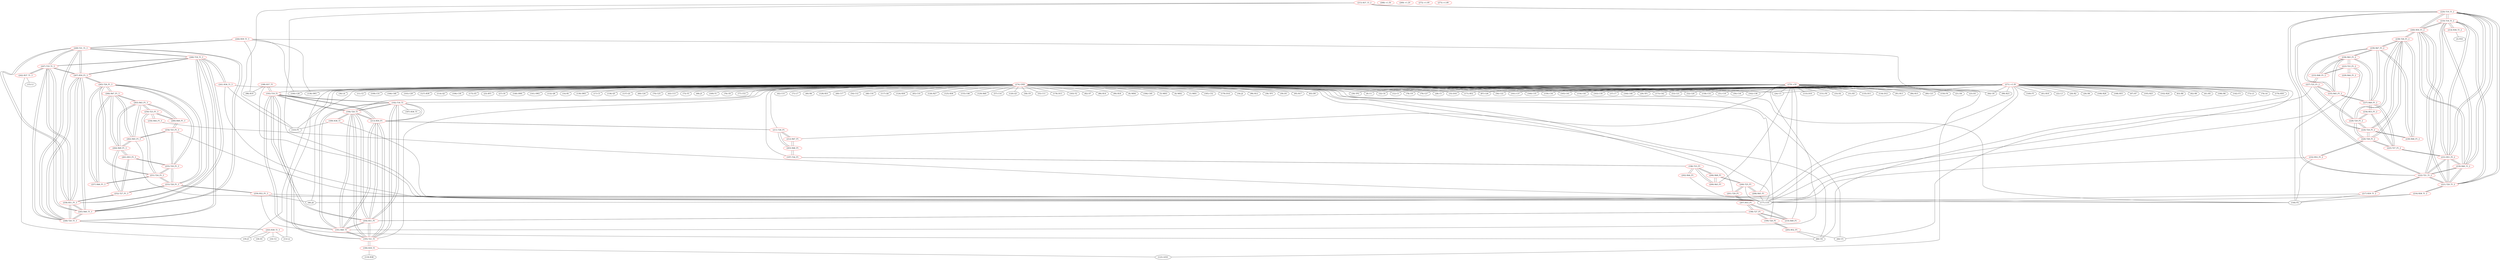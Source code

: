 graph {
	188 [label="(188) R37_T1" color=red]
	98 [label="(98) R19"]
	177 [label="(177) U10"]
	193 [label="(193) T19_T1"]
	189 [label="(189) R38_T1" color=red]
	177 [label="(177) U10"]
	143 [label="(143) P1"]
	194 [label="(194) T20_T1"]
	190 [label="(190) R39_T1" color=red]
	123 [label="(123) LED1"]
	119 [label="(119) R38"]
	195 [label="(195) T21_T1"]
	191 [label="(191) R40_T1" color=red]
	204 [label="(204) R51_P1"]
	213 [label="(213) R50_P1"]
	192 [label="(192) T18_T1"]
	195 [label="(195) T21_T1"]
	194 [label="(194) T20_T1"]
	193 [label="(193) T19_T1"]
	192 [label="(192) T18_T1" color=red]
	187 [label="(187) R36_T1"]
	204 [label="(204) R51_P1"]
	213 [label="(213) R50_P1"]
	195 [label="(195) T21_T1"]
	194 [label="(194) T20_T1"]
	193 [label="(193) T19_T1"]
	191 [label="(191) R40_T1"]
	193 [label="(193) T19_T1" color=red]
	188 [label="(188) R37_T1"]
	204 [label="(204) R51_P1"]
	213 [label="(213) R50_P1"]
	192 [label="(192) T18_T1"]
	195 [label="(195) T21_T1"]
	194 [label="(194) T20_T1"]
	191 [label="(191) R40_T1"]
	194 [label="(194) T20_T1" color=red]
	189 [label="(189) R38_T1"]
	204 [label="(204) R51_P1"]
	213 [label="(213) R50_P1"]
	192 [label="(192) T18_T1"]
	195 [label="(195) T21_T1"]
	193 [label="(193) T19_T1"]
	191 [label="(191) R40_T1"]
	195 [label="(195) T21_T1" color=red]
	190 [label="(190) R39_T1"]
	204 [label="(204) R51_P1"]
	213 [label="(213) R50_P1"]
	192 [label="(192) T18_T1"]
	194 [label="(194) T20_T1"]
	193 [label="(193) T19_T1"]
	191 [label="(191) R40_T1"]
	196 [label="(196) T23_P1" color=red]
	206 [label="(206) R48_P1"]
	209 [label="(209) R43_P1"]
	197 [label="(197) T24_P1"]
	202 [label="(202) R44_P1"]
	197 [label="(197) T24_P1" color=red]
	203 [label="(203) R46_P1"]
	196 [label="(196) T23_P1"]
	198 [label="(198) T27_P1" color=red]
	204 [label="(204) R51_P1"]
	199 [label="(199) T28_P1"]
	207 [label="(207) R53_P1"]
	210 [label="(210) R49_P1"]
	199 [label="(199) T28_P1" color=red]
	205 [label="(205) R52_P1"]
	198 [label="(198) T27_P1"]
	200 [label="(200) T25_P1" color=red]
	201 [label="(201) T29_P1"]
	206 [label="(206) R48_P1"]
	208 [label="(208) R45_P1"]
	177 [label="(177) U10"]
	201 [label="(201) T29_P1" color=red]
	200 [label="(200) T25_P1"]
	207 [label="(207) R53_P1"]
	202 [label="(202) R44_P1" color=red]
	144 [label="(144) P2"]
	196 [label="(196) T23_P1"]
	203 [label="(203) R46_P1" color=red]
	211 [label="(211) T26_P1"]
	212 [label="(212) R47_P1"]
	197 [label="(197) T24_P1"]
	204 [label="(204) R51_P1" color=red]
	198 [label="(198) T27_P1"]
	213 [label="(213) R50_P1"]
	192 [label="(192) T18_T1"]
	195 [label="(195) T21_T1"]
	194 [label="(194) T20_T1"]
	193 [label="(193) T19_T1"]
	191 [label="(191) R40_T1"]
	205 [label="(205) R52_P1" color=red]
	66 [label="(66) U6"]
	44 [label="(44) U5"]
	199 [label="(199) T28_P1"]
	206 [label="(206) R48_P1" color=red]
	200 [label="(200) T25_P1"]
	196 [label="(196) T23_P1"]
	209 [label="(209) R43_P1"]
	207 [label="(207) R53_P1" color=red]
	201 [label="(201) T29_P1"]
	198 [label="(198) T27_P1"]
	210 [label="(210) R49_P1"]
	208 [label="(208) R45_P1" color=red]
	200 [label="(200) T25_P1"]
	177 [label="(177) U10"]
	209 [label="(209) R43_P1" color=red]
	206 [label="(206) R48_P1"]
	196 [label="(196) T23_P1"]
	210 [label="(210) R49_P1" color=red]
	198 [label="(198) T27_P1"]
	207 [label="(207) R53_P1"]
	211 [label="(211) T26_P1" color=red]
	213 [label="(213) R50_P1"]
	203 [label="(203) R46_P1"]
	212 [label="(212) R47_P1"]
	212 [label="(212) R47_P1" color=red]
	211 [label="(211) T26_P1"]
	203 [label="(203) R46_P1"]
	213 [label="(213) R50_P1" color=red]
	211 [label="(211) T26_P1"]
	204 [label="(204) R51_P1"]
	192 [label="(192) T18_T1"]
	195 [label="(195) T21_T1"]
	194 [label="(194) T20_T1"]
	193 [label="(193) T19_T1"]
	191 [label="(191) R40_T1"]
	214 [label="(214) R36_T1_2" color=red]
	3 [label="(3) FD3"]
	219 [label="(219) T18_T1_2"]
	215 [label="(215) R37_T1_2" color=red]
	177 [label="(177) U10"]
	143 [label="(143) P1"]
	220 [label="(220) T19_T1_2"]
	216 [label="(216) R38_T1_2" color=red]
	177 [label="(177) U10"]
	144 [label="(144) P2"]
	221 [label="(221) T20_T1_2"]
	217 [label="(217) R39_T1_2" color=red]
	177 [label="(177) U10"]
	144 [label="(144) P2"]
	222 [label="(222) T21_T1_2"]
	218 [label="(218) R40_T1_2" color=red]
	231 [label="(231) R51_P1_2"]
	240 [label="(240) R50_P1_2"]
	219 [label="(219) T18_T1_2"]
	222 [label="(222) T21_T1_2"]
	221 [label="(221) T20_T1_2"]
	220 [label="(220) T19_T1_2"]
	219 [label="(219) T18_T1_2" color=red]
	221 [label="(221) T20_T1_2"]
	220 [label="(220) T19_T1_2"]
	222 [label="(222) T21_T1_2"]
	214 [label="(214) R36_T1_2"]
	231 [label="(231) R51_P1_2"]
	240 [label="(240) R50_P1_2"]
	218 [label="(218) R40_T1_2"]
	220 [label="(220) T19_T1_2" color=red]
	221 [label="(221) T20_T1_2"]
	219 [label="(219) T18_T1_2"]
	222 [label="(222) T21_T1_2"]
	215 [label="(215) R37_T1_2"]
	231 [label="(231) R51_P1_2"]
	240 [label="(240) R50_P1_2"]
	218 [label="(218) R40_T1_2"]
	221 [label="(221) T20_T1_2" color=red]
	220 [label="(220) T19_T1_2"]
	219 [label="(219) T18_T1_2"]
	222 [label="(222) T21_T1_2"]
	216 [label="(216) R38_T1_2"]
	231 [label="(231) R51_P1_2"]
	240 [label="(240) R50_P1_2"]
	218 [label="(218) R40_T1_2"]
	222 [label="(222) T21_T1_2" color=red]
	221 [label="(221) T20_T1_2"]
	220 [label="(220) T19_T1_2"]
	219 [label="(219) T18_T1_2"]
	217 [label="(217) R39_T1_2"]
	231 [label="(231) R51_P1_2"]
	240 [label="(240) R50_P1_2"]
	218 [label="(218) R40_T1_2"]
	223 [label="(223) T23_P1_2" color=red]
	233 [label="(233) R48_P1_2"]
	236 [label="(236) R43_P1_2"]
	224 [label="(224) T24_P1_2"]
	229 [label="(229) R44_P1_2"]
	224 [label="(224) T24_P1_2" color=red]
	238 [label="(238) T26_P1_2"]
	228 [label="(228) T29_P1_2"]
	226 [label="(226) T28_P1_2"]
	230 [label="(230) R46_P1_2"]
	223 [label="(223) T23_P1_2"]
	225 [label="(225) T27_P1_2" color=red]
	231 [label="(231) R51_P1_2"]
	226 [label="(226) T28_P1_2"]
	234 [label="(234) R53_P1_2"]
	237 [label="(237) R49_P1_2"]
	226 [label="(226) T28_P1_2" color=red]
	238 [label="(238) T26_P1_2"]
	224 [label="(224) T24_P1_2"]
	228 [label="(228) T29_P1_2"]
	232 [label="(232) R52_P1_2"]
	225 [label="(225) T27_P1_2"]
	227 [label="(227) T25_P1_2" color=red]
	228 [label="(228) T29_P1_2"]
	233 [label="(233) R48_P1_2"]
	235 [label="(235) R45_P1_2"]
	177 [label="(177) U10"]
	228 [label="(228) T29_P1_2" color=red]
	238 [label="(238) T26_P1_2"]
	224 [label="(224) T24_P1_2"]
	226 [label="(226) T28_P1_2"]
	227 [label="(227) T25_P1_2"]
	234 [label="(234) R53_P1_2"]
	229 [label="(229) R44_P1_2" color=red]
	144 [label="(144) P2"]
	223 [label="(223) T23_P1_2"]
	230 [label="(230) R46_P1_2" color=red]
	238 [label="(238) T26_P1_2"]
	239 [label="(239) R47_P1_2"]
	224 [label="(224) T24_P1_2"]
	231 [label="(231) R51_P1_2" color=red]
	225 [label="(225) T27_P1_2"]
	240 [label="(240) R50_P1_2"]
	219 [label="(219) T18_T1_2"]
	222 [label="(222) T21_T1_2"]
	221 [label="(221) T20_T1_2"]
	220 [label="(220) T19_T1_2"]
	218 [label="(218) R40_T1_2"]
	232 [label="(232) R52_P1_2" color=red]
	144 [label="(144) P2"]
	177 [label="(177) U10"]
	226 [label="(226) T28_P1_2"]
	233 [label="(233) R48_P1_2" color=red]
	227 [label="(227) T25_P1_2"]
	223 [label="(223) T23_P1_2"]
	236 [label="(236) R43_P1_2"]
	234 [label="(234) R53_P1_2" color=red]
	228 [label="(228) T29_P1_2"]
	225 [label="(225) T27_P1_2"]
	237 [label="(237) R49_P1_2"]
	235 [label="(235) R45_P1_2" color=red]
	239 [label="(239) R47_P1_2"]
	236 [label="(236) R43_P1_2"]
	237 [label="(237) R49_P1_2"]
	227 [label="(227) T25_P1_2"]
	177 [label="(177) U10"]
	236 [label="(236) R43_P1_2" color=red]
	233 [label="(233) R48_P1_2"]
	223 [label="(223) T23_P1_2"]
	239 [label="(239) R47_P1_2"]
	235 [label="(235) R45_P1_2"]
	237 [label="(237) R49_P1_2"]
	237 [label="(237) R49_P1_2" color=red]
	239 [label="(239) R47_P1_2"]
	235 [label="(235) R45_P1_2"]
	236 [label="(236) R43_P1_2"]
	225 [label="(225) T27_P1_2"]
	234 [label="(234) R53_P1_2"]
	238 [label="(238) T26_P1_2" color=red]
	240 [label="(240) R50_P1_2"]
	224 [label="(224) T24_P1_2"]
	228 [label="(228) T29_P1_2"]
	226 [label="(226) T28_P1_2"]
	230 [label="(230) R46_P1_2"]
	239 [label="(239) R47_P1_2"]
	239 [label="(239) R47_P1_2" color=red]
	235 [label="(235) R45_P1_2"]
	236 [label="(236) R43_P1_2"]
	237 [label="(237) R49_P1_2"]
	238 [label="(238) T26_P1_2"]
	230 [label="(230) R46_P1_2"]
	240 [label="(240) R50_P1_2" color=red]
	238 [label="(238) T26_P1_2"]
	231 [label="(231) R51_P1_2"]
	219 [label="(219) T18_T1_2"]
	222 [label="(222) T21_T1_2"]
	221 [label="(221) T20_T1_2"]
	220 [label="(220) T19_T1_2"]
	218 [label="(218) R40_T1_2"]
	241 [label="(241) R36_T1_3" color=red]
	177 [label="(177) U10"]
	143 [label="(143) P1"]
	171 [label="(171) R52"]
	246 [label="(246) T18_T1_3"]
	242 [label="(242) R37_T1_3" color=red]
	19 [label="(19) J1"]
	15 [label="(15) L1"]
	247 [label="(247) T19_T1_3"]
	243 [label="(243) R38_T1_3" color=red]
	18 [label="(18) D1"]
	19 [label="(19) J1"]
	10 [label="(10) U2"]
	13 [label="(13) L2"]
	248 [label="(248) T20_T1_3"]
	244 [label="(244) R39_T1_3" color=red]
	100 [label="(100) C28"]
	138 [label="(138) SW1"]
	98 [label="(98) R19"]
	99 [label="(99) R23"]
	249 [label="(249) T21_T1_3"]
	245 [label="(245) R40_T1_3" color=red]
	258 [label="(258) R51_P1_3"]
	267 [label="(267) R50_P1_3"]
	246 [label="(246) T18_T1_3"]
	249 [label="(249) T21_T1_3"]
	248 [label="(248) T20_T1_3"]
	247 [label="(247) T19_T1_3"]
	246 [label="(246) T18_T1_3" color=red]
	248 [label="(248) T20_T1_3"]
	247 [label="(247) T19_T1_3"]
	249 [label="(249) T21_T1_3"]
	241 [label="(241) R36_T1_3"]
	258 [label="(258) R51_P1_3"]
	267 [label="(267) R50_P1_3"]
	245 [label="(245) R40_T1_3"]
	247 [label="(247) T19_T1_3" color=red]
	248 [label="(248) T20_T1_3"]
	246 [label="(246) T18_T1_3"]
	249 [label="(249) T21_T1_3"]
	242 [label="(242) R37_T1_3"]
	258 [label="(258) R51_P1_3"]
	267 [label="(267) R50_P1_3"]
	245 [label="(245) R40_T1_3"]
	248 [label="(248) T20_T1_3" color=red]
	247 [label="(247) T19_T1_3"]
	246 [label="(246) T18_T1_3"]
	249 [label="(249) T21_T1_3"]
	243 [label="(243) R38_T1_3"]
	258 [label="(258) R51_P1_3"]
	267 [label="(267) R50_P1_3"]
	245 [label="(245) R40_T1_3"]
	249 [label="(249) T21_T1_3" color=red]
	248 [label="(248) T20_T1_3"]
	247 [label="(247) T19_T1_3"]
	246 [label="(246) T18_T1_3"]
	244 [label="(244) R39_T1_3"]
	258 [label="(258) R51_P1_3"]
	267 [label="(267) R50_P1_3"]
	245 [label="(245) R40_T1_3"]
	250 [label="(250) T23_P1_3" color=red]
	260 [label="(260) R48_P1_3"]
	263 [label="(263) R43_P1_3"]
	251 [label="(251) T24_P1_3"]
	256 [label="(256) R44_P1_3"]
	251 [label="(251) T24_P1_3" color=red]
	265 [label="(265) T26_P1_3"]
	255 [label="(255) T29_P1_3"]
	253 [label="(253) T28_P1_3"]
	257 [label="(257) R46_P1_3"]
	250 [label="(250) T23_P1_3"]
	252 [label="(252) T27_P1_3" color=red]
	258 [label="(258) R51_P1_3"]
	253 [label="(253) T28_P1_3"]
	261 [label="(261) R53_P1_3"]
	264 [label="(264) R49_P1_3"]
	253 [label="(253) T28_P1_3" color=red]
	265 [label="(265) T26_P1_3"]
	251 [label="(251) T24_P1_3"]
	255 [label="(255) T29_P1_3"]
	259 [label="(259) R52_P1_3"]
	252 [label="(252) T27_P1_3"]
	254 [label="(254) T25_P1_3" color=red]
	255 [label="(255) T29_P1_3"]
	260 [label="(260) R48_P1_3"]
	262 [label="(262) R45_P1_3"]
	177 [label="(177) U10"]
	255 [label="(255) T29_P1_3" color=red]
	265 [label="(265) T26_P1_3"]
	251 [label="(251) T24_P1_3"]
	253 [label="(253) T28_P1_3"]
	254 [label="(254) T25_P1_3"]
	261 [label="(261) R53_P1_3"]
	256 [label="(256) R44_P1_3" color=red]
	144 [label="(144) P2"]
	250 [label="(250) T23_P1_3"]
	257 [label="(257) R46_P1_3" color=red]
	265 [label="(265) T26_P1_3"]
	266 [label="(266) R47_P1_3"]
	251 [label="(251) T24_P1_3"]
	258 [label="(258) R51_P1_3" color=red]
	252 [label="(252) T27_P1_3"]
	267 [label="(267) R50_P1_3"]
	246 [label="(246) T18_T1_3"]
	249 [label="(249) T21_T1_3"]
	248 [label="(248) T20_T1_3"]
	247 [label="(247) T19_T1_3"]
	245 [label="(245) R40_T1_3"]
	259 [label="(259) R52_P1_3" color=red]
	177 [label="(177) U10"]
	46 [label="(46) J4"]
	66 [label="(66) U6"]
	253 [label="(253) T28_P1_3"]
	260 [label="(260) R48_P1_3" color=red]
	254 [label="(254) T25_P1_3"]
	250 [label="(250) T23_P1_3"]
	263 [label="(263) R43_P1_3"]
	261 [label="(261) R53_P1_3" color=red]
	255 [label="(255) T29_P1_3"]
	252 [label="(252) T27_P1_3"]
	264 [label="(264) R49_P1_3"]
	262 [label="(262) R45_P1_3" color=red]
	266 [label="(266) R47_P1_3"]
	263 [label="(263) R43_P1_3"]
	264 [label="(264) R49_P1_3"]
	254 [label="(254) T25_P1_3"]
	177 [label="(177) U10"]
	263 [label="(263) R43_P1_3" color=red]
	260 [label="(260) R48_P1_3"]
	250 [label="(250) T23_P1_3"]
	266 [label="(266) R47_P1_3"]
	262 [label="(262) R45_P1_3"]
	264 [label="(264) R49_P1_3"]
	264 [label="(264) R49_P1_3" color=red]
	266 [label="(266) R47_P1_3"]
	262 [label="(262) R45_P1_3"]
	263 [label="(263) R43_P1_3"]
	252 [label="(252) T27_P1_3"]
	261 [label="(261) R53_P1_3"]
	265 [label="(265) T26_P1_3" color=red]
	267 [label="(267) R50_P1_3"]
	251 [label="(251) T24_P1_3"]
	255 [label="(255) T29_P1_3"]
	253 [label="(253) T28_P1_3"]
	257 [label="(257) R46_P1_3"]
	266 [label="(266) R47_P1_3"]
	266 [label="(266) R47_P1_3" color=red]
	262 [label="(262) R45_P1_3"]
	263 [label="(263) R43_P1_3"]
	264 [label="(264) R49_P1_3"]
	265 [label="(265) T26_P1_3"]
	257 [label="(257) R46_P1_3"]
	267 [label="(267) R50_P1_3" color=red]
	265 [label="(265) T26_P1_3"]
	258 [label="(258) R51_P1_3"]
	246 [label="(246) T18_T1_3"]
	249 [label="(249) T21_T1_3"]
	248 [label="(248) T20_T1_3"]
	247 [label="(247) T19_T1_3"]
	245 [label="(245) R40_T1_3"]
	268 [label="(268) +1.5V" color=red]
	269 [label="(269) +1.2V" color=red]
	270 [label="(270) +5V" color=red]
	9 [label="(9) U1"]
	133 [label="(133) D10"]
	151 [label="(151) F6"]
	33 [label="(33) D2"]
	32 [label="(32) C4"]
	31 [label="(31) R3"]
	135 [label="(135) D11"]
	123 [label="(123) LED1"]
	134 [label="(134) D12"]
	91 [label="(91) R13"]
	12 [label="(12) C1"]
	78 [label="(78) U9"]
	79 [label="(79) C27"]
	28 [label="(28) C5"]
	84 [label="(84) R15"]
	35 [label="(35) D16"]
	87 [label="(87) C26"]
	150 [label="(150) F4"]
	21 [label="(21) D4"]
	30 [label="(30) TP2"]
	24 [label="(24) U3"]
	23 [label="(23) D3"]
	191 [label="(191) R40_T1"]
	212 [label="(212) R47_P1"]
	208 [label="(208) R45_P1"]
	209 [label="(209) R43_P1"]
	210 [label="(210) R49_P1"]
	271 [label="(271) +3.3V" color=red]
	149 [label="(149) F5"]
	60 [label="(60) C23"]
	56 [label="(56) C22"]
	154 [label="(154) C43"]
	61 [label="(61) R10"]
	163 [label="(163) C39"]
	177 [label="(177) U10"]
	22 [label="(22) L3"]
	20 [label="(20) R2"]
	37 [label="(37) C7"]
	99 [label="(99) R23"]
	26 [label="(26) D6"]
	24 [label="(24) U3"]
	108 [label="(108) R26"]
	164 [label="(164) C40"]
	29 [label="(29) TP1"]
	168 [label="(168) R55"]
	173 [label="(173) C42"]
	66 [label="(66) U6"]
	53 [label="(53) C21"]
	52 [label="(52) C20"]
	67 [label="(67) R7"]
	51 [label="(51) C19"]
	50 [label="(50) C18"]
	105 [label="(105) R25"]
	165 [label="(165) C41"]
	162 [label="(162) C38"]
	102 [label="(102) R24"]
	64 [label="(64) U8"]
	161 [label="(161) C37"]
	160 [label="(160) C35"]
	159 [label="(159) C34"]
	158 [label="(158) C33"]
	63 [label="(63) R8"]
	62 [label="(62) R9"]
	41 [label="(41) R5"]
	44 [label="(44) U5"]
	46 [label="(46) J4"]
	186 [label="(186) R6"]
	142 [label="(142) F3"]
	73 [label="(73) L5"]
	74 [label="(74) L6"]
	171 [label="(171) R52"]
	170 [label="(170) R50"]
	272 [label="(272) +1.0V" color=red]
	273 [label="(273) +1.8V" color=red]
	274 [label="(274) GND" color=red]
	11 [label="(11) C2"]
	109 [label="(109) C31"]
	166 [label="(166) C48"]
	164 [label="(164) C40"]
	165 [label="(165) C41"]
	162 [label="(162) C38"]
	161 [label="(161) C37"]
	103 [label="(103) C29"]
	64 [label="(64) U8"]
	127 [label="(127) R39"]
	160 [label="(160) C35"]
	114 [label="(114) Q2"]
	106 [label="(106) C30"]
	175 [label="(175) S5"]
	100 [label="(100) C28"]
	163 [label="(163) C39"]
	25 [label="(25) BT1"]
	24 [label="(24) U3"]
	27 [label="(27) C6"]
	177 [label="(177) U10"]
	30 [label="(30) TP2"]
	28 [label="(28) C5"]
	29 [label="(29) TP1"]
	144 [label="(144) P2"]
	140 [label="(140) SW4"]
	141 [label="(141) SW2"]
	132 [label="(132) Q6"]
	9 [label="(9) U1"]
	14 [label="(14) R1"]
	139 [label="(139) SW3"]
	138 [label="(138) SW1"]
	13 [label="(13) L2"]
	12 [label="(12) C1"]
	17 [label="(17) C3"]
	173 [label="(173) C42"]
	136 [label="(136) Q5"]
	137 [label="(137) Q1"]
	19 [label="(19) J1"]
	69 [label="(69) C24"]
	70 [label="(70) C25"]
	44 [label="(44) U5"]
	43 [label="(43) C13"]
	75 [label="(75) Y3"]
	68 [label="(68) J3"]
	169 [label="(169) Y1"]
	76 [label="(76) C8"]
	77 [label="(77) C53"]
	42 [label="(42) C15"]
	46 [label="(46) J4"]
	71 [label="(71) L7"]
	40 [label="(40) R4"]
	66 [label="(66) U6"]
	53 [label="(53) C21"]
	52 [label="(52) C20"]
	128 [label="(128) R31"]
	51 [label="(51) C19"]
	50 [label="(50) C18"]
	49 [label="(49) C17"]
	54 [label="(54) C12"]
	48 [label="(48) C16"]
	117 [label="(117) Q4"]
	124 [label="(124) R30"]
	65 [label="(65) C10"]
	126 [label="(126) R27"]
	158 [label="(158) C33"]
	125 [label="(125) R36"]
	60 [label="(60) C23"]
	155 [label="(155) C46"]
	129 [label="(129) R40"]
	57 [label="(57) C14"]
	120 [label="(120) Q3"]
	58 [label="(58) C9"]
	159 [label="(159) C34"]
	154 [label="(154) C43"]
	56 [label="(56) C22"]
	55 [label="(55) C11"]
	143 [label="(143) P1"]
	178 [label="(178) D13"]
	183 [label="(183) Y2"]
	78 [label="(78) U9"]
	79 [label="(79) C27"]
	82 [label="(82) D7"]
	86 [label="(86) R14"]
	87 [label="(87) C26"]
	90 [label="(90) R18"]
	6 [label="(6) MH4"]
	184 [label="(184) C49"]
	5 [label="(5) MH3"]
	4 [label="(4) MH2"]
	1 [label="(1) MH1"]
	185 [label="(185) C52"]
	179 [label="(179) D14"]
	35 [label="(35) D16"]
	34 [label="(34) J2"]
	96 [label="(96) R12"]
	32 [label="(32) C4"]
	38 [label="(38) TP3"]
	39 [label="(39) D5"]
	37 [label="(37) C7"]
	95 [label="(95) R17"]
	83 [label="(83) D9"]
	36 [label="(36) L4"]
	194 [label="(194) T20_T1"]
	193 [label="(193) T19_T1"]
	192 [label="(192) T18_T1"]
	195 [label="(195) T21_T1"]
	211 [label="(211) T26_P1"]
	197 [label="(197) T24_P1"]
	201 [label="(201) T29_P1"]
	199 [label="(199) T28_P1"]
	188 -- 98
	188 -- 177
	188 -- 193
	189 -- 177
	189 -- 143
	189 -- 194
	190 -- 123
	190 -- 119
	190 -- 195
	191 -- 204
	191 -- 213
	191 -- 192
	191 -- 195
	191 -- 194
	191 -- 193
	192 -- 187
	192 -- 204
	192 -- 213
	192 -- 195
	192 -- 194
	192 -- 193
	192 -- 191
	193 -- 188
	193 -- 204
	193 -- 213
	193 -- 192
	193 -- 195
	193 -- 194
	193 -- 191
	194 -- 189
	194 -- 204
	194 -- 213
	194 -- 192
	194 -- 195
	194 -- 193
	194 -- 191
	195 -- 190
	195 -- 204
	195 -- 213
	195 -- 192
	195 -- 194
	195 -- 193
	195 -- 191
	196 -- 206
	196 -- 209
	196 -- 197
	196 -- 202
	197 -- 203
	197 -- 196
	198 -- 204
	198 -- 199
	198 -- 207
	198 -- 210
	199 -- 205
	199 -- 198
	200 -- 201
	200 -- 206
	200 -- 208
	200 -- 177
	201 -- 200
	201 -- 207
	202 -- 144
	202 -- 196
	203 -- 211
	203 -- 212
	203 -- 197
	204 -- 198
	204 -- 213
	204 -- 192
	204 -- 195
	204 -- 194
	204 -- 193
	204 -- 191
	205 -- 66
	205 -- 44
	205 -- 199
	206 -- 200
	206 -- 196
	206 -- 209
	207 -- 201
	207 -- 198
	207 -- 210
	208 -- 200
	208 -- 177
	209 -- 206
	209 -- 196
	210 -- 198
	210 -- 207
	211 -- 213
	211 -- 203
	211 -- 212
	212 -- 211
	212 -- 203
	213 -- 211
	213 -- 204
	213 -- 192
	213 -- 195
	213 -- 194
	213 -- 193
	213 -- 191
	214 -- 3
	214 -- 219
	215 -- 177
	215 -- 143
	215 -- 220
	216 -- 177
	216 -- 144
	216 -- 221
	217 -- 177
	217 -- 144
	217 -- 222
	218 -- 231
	218 -- 240
	218 -- 219
	218 -- 222
	218 -- 221
	218 -- 220
	219 -- 221
	219 -- 220
	219 -- 222
	219 -- 214
	219 -- 231
	219 -- 240
	219 -- 218
	220 -- 221
	220 -- 219
	220 -- 222
	220 -- 215
	220 -- 231
	220 -- 240
	220 -- 218
	221 -- 220
	221 -- 219
	221 -- 222
	221 -- 216
	221 -- 231
	221 -- 240
	221 -- 218
	222 -- 221
	222 -- 220
	222 -- 219
	222 -- 217
	222 -- 231
	222 -- 240
	222 -- 218
	223 -- 233
	223 -- 236
	223 -- 224
	223 -- 229
	224 -- 238
	224 -- 228
	224 -- 226
	224 -- 230
	224 -- 223
	225 -- 231
	225 -- 226
	225 -- 234
	225 -- 237
	226 -- 238
	226 -- 224
	226 -- 228
	226 -- 232
	226 -- 225
	227 -- 228
	227 -- 233
	227 -- 235
	227 -- 177
	228 -- 238
	228 -- 224
	228 -- 226
	228 -- 227
	228 -- 234
	229 -- 144
	229 -- 223
	230 -- 238
	230 -- 239
	230 -- 224
	231 -- 225
	231 -- 240
	231 -- 219
	231 -- 222
	231 -- 221
	231 -- 220
	231 -- 218
	232 -- 144
	232 -- 177
	232 -- 226
	233 -- 227
	233 -- 223
	233 -- 236
	234 -- 228
	234 -- 225
	234 -- 237
	235 -- 239
	235 -- 236
	235 -- 237
	235 -- 227
	235 -- 177
	236 -- 233
	236 -- 223
	236 -- 239
	236 -- 235
	236 -- 237
	237 -- 239
	237 -- 235
	237 -- 236
	237 -- 225
	237 -- 234
	238 -- 240
	238 -- 224
	238 -- 228
	238 -- 226
	238 -- 230
	238 -- 239
	239 -- 235
	239 -- 236
	239 -- 237
	239 -- 238
	239 -- 230
	240 -- 238
	240 -- 231
	240 -- 219
	240 -- 222
	240 -- 221
	240 -- 220
	240 -- 218
	241 -- 177
	241 -- 143
	241 -- 171
	241 -- 246
	242 -- 19
	242 -- 15
	242 -- 247
	243 -- 18
	243 -- 19
	243 -- 10
	243 -- 13
	243 -- 248
	244 -- 100
	244 -- 138
	244 -- 98
	244 -- 99
	244 -- 249
	245 -- 258
	245 -- 267
	245 -- 246
	245 -- 249
	245 -- 248
	245 -- 247
	246 -- 248
	246 -- 247
	246 -- 249
	246 -- 241
	246 -- 258
	246 -- 267
	246 -- 245
	247 -- 248
	247 -- 246
	247 -- 249
	247 -- 242
	247 -- 258
	247 -- 267
	247 -- 245
	248 -- 247
	248 -- 246
	248 -- 249
	248 -- 243
	248 -- 258
	248 -- 267
	248 -- 245
	249 -- 248
	249 -- 247
	249 -- 246
	249 -- 244
	249 -- 258
	249 -- 267
	249 -- 245
	250 -- 260
	250 -- 263
	250 -- 251
	250 -- 256
	251 -- 265
	251 -- 255
	251 -- 253
	251 -- 257
	251 -- 250
	252 -- 258
	252 -- 253
	252 -- 261
	252 -- 264
	253 -- 265
	253 -- 251
	253 -- 255
	253 -- 259
	253 -- 252
	254 -- 255
	254 -- 260
	254 -- 262
	254 -- 177
	255 -- 265
	255 -- 251
	255 -- 253
	255 -- 254
	255 -- 261
	256 -- 144
	256 -- 250
	257 -- 265
	257 -- 266
	257 -- 251
	258 -- 252
	258 -- 267
	258 -- 246
	258 -- 249
	258 -- 248
	258 -- 247
	258 -- 245
	259 -- 177
	259 -- 46
	259 -- 66
	259 -- 253
	260 -- 254
	260 -- 250
	260 -- 263
	261 -- 255
	261 -- 252
	261 -- 264
	262 -- 266
	262 -- 263
	262 -- 264
	262 -- 254
	262 -- 177
	263 -- 260
	263 -- 250
	263 -- 266
	263 -- 262
	263 -- 264
	264 -- 266
	264 -- 262
	264 -- 263
	264 -- 252
	264 -- 261
	265 -- 267
	265 -- 251
	265 -- 255
	265 -- 253
	265 -- 257
	265 -- 266
	266 -- 262
	266 -- 263
	266 -- 264
	266 -- 265
	266 -- 257
	267 -- 265
	267 -- 258
	267 -- 246
	267 -- 249
	267 -- 248
	267 -- 247
	267 -- 245
	270 -- 9
	270 -- 133
	270 -- 151
	270 -- 33
	270 -- 32
	270 -- 31
	270 -- 135
	270 -- 123
	270 -- 134
	270 -- 91
	270 -- 12
	270 -- 78
	270 -- 79
	270 -- 28
	270 -- 84
	270 -- 35
	270 -- 87
	270 -- 150
	270 -- 21
	270 -- 30
	270 -- 24
	270 -- 23
	270 -- 191
	270 -- 212
	270 -- 208
	270 -- 209
	270 -- 210
	271 -- 149
	271 -- 60
	271 -- 56
	271 -- 154
	271 -- 61
	271 -- 163
	271 -- 177
	271 -- 22
	271 -- 20
	271 -- 37
	271 -- 99
	271 -- 26
	271 -- 24
	271 -- 108
	271 -- 164
	271 -- 29
	271 -- 168
	271 -- 173
	271 -- 66
	271 -- 53
	271 -- 52
	271 -- 67
	271 -- 51
	271 -- 50
	271 -- 105
	271 -- 165
	271 -- 162
	271 -- 102
	271 -- 64
	271 -- 161
	271 -- 160
	271 -- 159
	271 -- 158
	271 -- 63
	271 -- 62
	271 -- 41
	271 -- 44
	271 -- 46
	271 -- 186
	271 -- 142
	271 -- 73
	271 -- 74
	271 -- 171
	271 -- 170
	274 -- 11
	274 -- 109
	274 -- 166
	274 -- 164
	274 -- 165
	274 -- 162
	274 -- 161
	274 -- 103
	274 -- 64
	274 -- 127
	274 -- 160
	274 -- 114
	274 -- 106
	274 -- 175
	274 -- 100
	274 -- 163
	274 -- 25
	274 -- 24
	274 -- 27
	274 -- 177
	274 -- 30
	274 -- 28
	274 -- 29
	274 -- 144
	274 -- 140
	274 -- 141
	274 -- 132
	274 -- 9
	274 -- 14
	274 -- 139
	274 -- 138
	274 -- 13
	274 -- 12
	274 -- 17
	274 -- 173
	274 -- 136
	274 -- 137
	274 -- 19
	274 -- 69
	274 -- 70
	274 -- 44
	274 -- 43
	274 -- 75
	274 -- 68
	274 -- 169
	274 -- 76
	274 -- 77
	274 -- 42
	274 -- 46
	274 -- 71
	274 -- 40
	274 -- 66
	274 -- 53
	274 -- 52
	274 -- 128
	274 -- 51
	274 -- 50
	274 -- 49
	274 -- 54
	274 -- 48
	274 -- 117
	274 -- 124
	274 -- 65
	274 -- 126
	274 -- 158
	274 -- 125
	274 -- 60
	274 -- 155
	274 -- 129
	274 -- 57
	274 -- 120
	274 -- 58
	274 -- 159
	274 -- 154
	274 -- 56
	274 -- 55
	274 -- 143
	274 -- 178
	274 -- 183
	274 -- 78
	274 -- 79
	274 -- 82
	274 -- 86
	274 -- 87
	274 -- 90
	274 -- 6
	274 -- 184
	274 -- 5
	274 -- 4
	274 -- 1
	274 -- 185
	274 -- 179
	274 -- 35
	274 -- 34
	274 -- 96
	274 -- 32
	274 -- 38
	274 -- 39
	274 -- 37
	274 -- 95
	274 -- 83
	274 -- 36
	274 -- 194
	274 -- 193
	274 -- 192
	274 -- 195
	274 -- 211
	274 -- 197
	274 -- 201
	274 -- 199
}